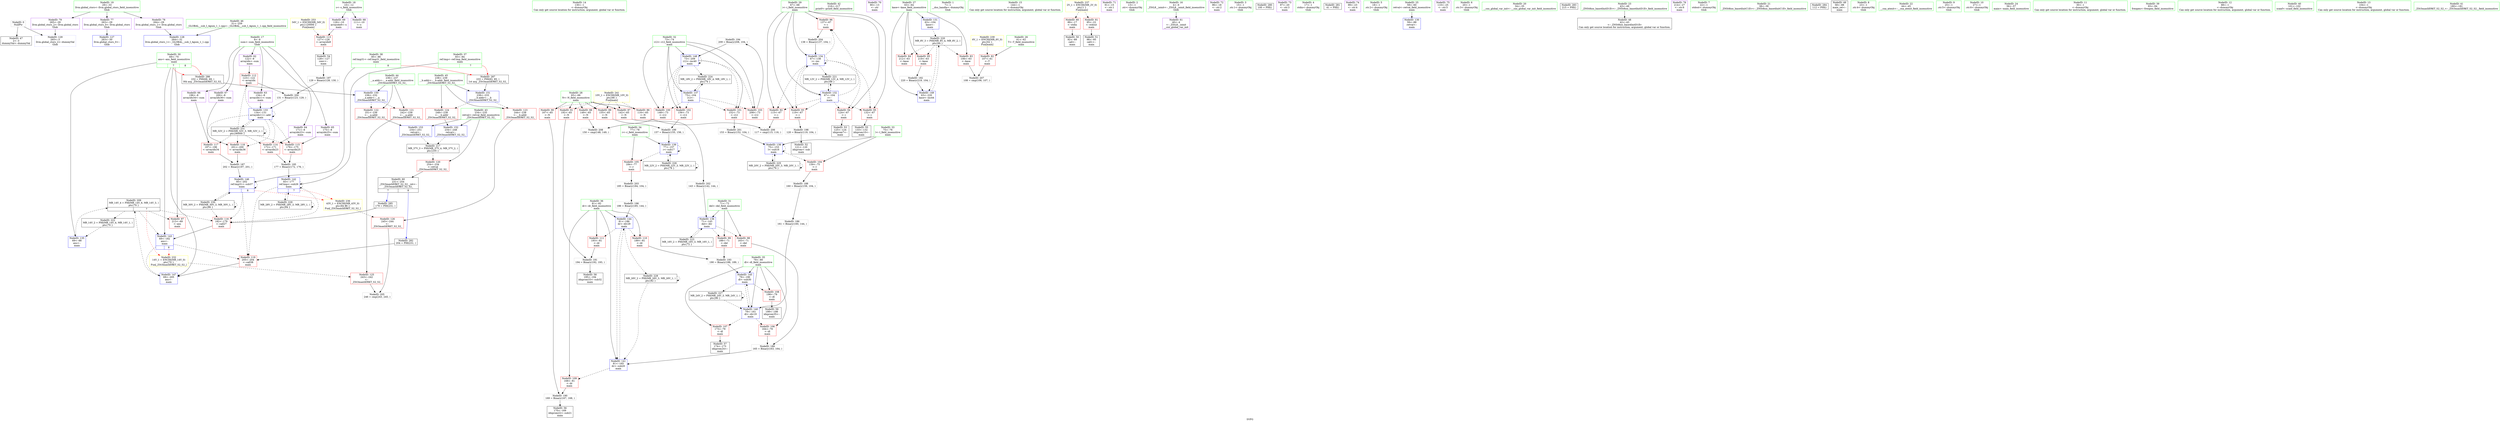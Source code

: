 digraph "SVFG" {
	label="SVFG";

	Node0x56330bc39430 [shape=record,color=grey,label="{NodeID: 0\nNullPtr}"];
	Node0x56330bc39430 -> Node0x56330bc559b0[style=solid];
	Node0x56330bc39430 -> Node0x56330bc5bdc0[style=solid];
	Node0x56330bc56390 [shape=record,color=red,label="{NodeID: 97\n213\<--69\n\<--ans\nmain\n}"];
	Node0x56330bc53dc0 [shape=record,color=green,label="{NodeID: 14\n130\<--1\n\<--dummyObj\nCan only get source location for instruction, argument, global var or function.}"];
	Node0x56330bc59650 [shape=record,color=grey,label="{NodeID: 194\n209 = Binary(208, 104, )\n}"];
	Node0x56330bc59650 -> Node0x56330bc5cd60[style=solid];
	Node0x56330bc55ed0 [shape=record,color=red,label="{NodeID: 111\n193\<--81\n\<--dr\nmain\n}"];
	Node0x56330bc55ed0 -> Node0x56330bc5f790[style=solid];
	Node0x56330bc54950 [shape=record,color=green,label="{NodeID: 28\n65\<--66\nN\<--N_field_insensitive\nmain\n}"];
	Node0x56330bc54950 -> Node0x56330bc58a70[style=solid];
	Node0x56330bc54950 -> Node0x56330bc58b40[style=solid];
	Node0x56330bc54950 -> Node0x56330bc58c10[style=solid];
	Node0x56330bc54950 -> Node0x56330bc58ce0[style=solid];
	Node0x56330bc54950 -> Node0x56330bc58db0[style=solid];
	Node0x56330bc54950 -> Node0x56330bc58e80[style=solid];
	Node0x56330bc62120 [shape=record,color=grey,label="{NodeID: 208\n150 = cmp(148, 149, )\n}"];
	Node0x56330bc5ba50 [shape=record,color=red,label="{NodeID: 125\n243\<--242\n\<--\n_ZSt3maxIiERKT_S2_S2_\n}"];
	Node0x56330bc5ba50 -> Node0x56330bc61ca0[style=solid];
	Node0x56330bc55540 [shape=record,color=green,label="{NodeID: 42\n216\<--217\nprintf\<--printf_field_insensitive\n}"];
	Node0x56330bc6d050 [shape=record,color=black,label="{NodeID: 222\nMR_14V_2 = PHI(MR_14V_4, MR_14V_1, )\npts\{70 \}\n}"];
	Node0x56330bc6d050 -> Node0x56330bc5c2d0[style=dashed];
	Node0x56330bc5c610 [shape=record,color=blue,label="{NodeID: 139\n77\<--157\nr\<--sub17\nmain\n}"];
	Node0x56330bc5c610 -> Node0x56330bc56a10[style=dashed];
	Node0x56330bc5c610 -> Node0x56330bc5c610[style=dashed];
	Node0x56330bc5c610 -> Node0x56330bc6e450[style=dashed];
	Node0x56330bc57180 [shape=record,color=black,label="{NodeID: 56\n170\<--169\nidxprom22\<--sub21\nmain\n}"];
	Node0x56330bc71820 [shape=record,color=yellow,style=double,label="{NodeID: 236\n43V_1 = ENCHI(MR_43V_0)\npts\{84 86 \}\nFun[_ZSt3maxIiERKT_S2_S2_]}"];
	Node0x56330bc71820 -> Node0x56330bc5bb20[style=dashed];
	Node0x56330bc5d170 [shape=record,color=blue,label="{NodeID: 153\n234\<--251\nretval\<--\n_ZSt3maxIiERKT_S2_S2_\n}"];
	Node0x56330bc5d170 -> Node0x56330bc6b750[style=dashed];
	Node0x56330bc57ce0 [shape=record,color=purple,label="{NodeID: 70\n90\<--13\n\<--.str\nmain\n}"];
	Node0x56330bc588d0 [shape=record,color=red,label="{NodeID: 84\n212\<--63\n\<--kase\nmain\n}"];
	Node0x56330bc526a0 [shape=record,color=green,label="{NodeID: 1\n7\<--1\n__dso_handle\<--dummyObj\nGlob }"];
	Node0x56330bc56460 [shape=record,color=red,label="{NodeID: 98\n163\<--71\n\<--del\nmain\n}"];
	Node0x56330bc56460 -> Node0x56330bc5f490[style=solid];
	Node0x56330bc53e90 [shape=record,color=green,label="{NodeID: 15\n144\<--1\n\<--dummyObj\nCan only get source location for instruction, argument, global var or function.}"];
	Node0x56330bc597d0 [shape=record,color=grey,label="{NodeID: 195\n177 = Binary(172, 176, )\n}"];
	Node0x56330bc597d0 -> Node0x56330bc5c880[style=solid];
	Node0x56330bc55fa0 [shape=record,color=red,label="{NodeID: 112\n123\<--122\n\<--arrayidx\nmain\n}"];
	Node0x56330bc55fa0 -> Node0x56330bc59f50[style=solid];
	Node0x56330bc54a20 [shape=record,color=green,label="{NodeID: 29\n67\<--68\ni\<--i_field_insensitive\nmain\n}"];
	Node0x56330bc54a20 -> Node0x56330bc58f50[style=solid];
	Node0x56330bc54a20 -> Node0x56330bc59020[style=solid];
	Node0x56330bc54a20 -> Node0x56330bc590f0[style=solid];
	Node0x56330bc54a20 -> Node0x56330bc591c0[style=solid];
	Node0x56330bc54a20 -> Node0x56330bc562c0[style=solid];
	Node0x56330bc54a20 -> Node0x56330bc5c060[style=solid];
	Node0x56330bc54a20 -> Node0x56330bc5c200[style=solid];
	Node0x56330bc68f50 [shape=record,color=black,label="{NodeID: 209\nMR_14V_4 = PHI(MR_14V_6, MR_14V_3, )\npts\{70 \}\n|{|<s4>7}}"];
	Node0x56330bc68f50 -> Node0x56330bc56390[style=dashed];
	Node0x56330bc68f50 -> Node0x56330bc5b340[style=dashed];
	Node0x56330bc68f50 -> Node0x56330bc5c950[style=dashed];
	Node0x56330bc68f50 -> Node0x56330bc6d050[style=dashed];
	Node0x56330bc68f50:s4 -> Node0x56330bc70250[style=dashed,color=red];
	Node0x56330bc5bb20 [shape=record,color=red,label="{NodeID: 126\n245\<--244\n\<--\n_ZSt3maxIiERKT_S2_S2_\n}"];
	Node0x56330bc5bb20 -> Node0x56330bc61ca0[style=solid];
	Node0x56330bc55640 [shape=record,color=green,label="{NodeID: 43\n234\<--235\nretval\<--retval_field_insensitive\n_ZSt3maxIiERKT_S2_S2_\n}"];
	Node0x56330bc55640 -> Node0x56330bc5b640[style=solid];
	Node0x56330bc55640 -> Node0x56330bc5d0a0[style=solid];
	Node0x56330bc55640 -> Node0x56330bc5d170[style=solid];
	Node0x56330bc6d550 [shape=record,color=black,label="{NodeID: 223\nMR_16V_2 = PHI(MR_16V_3, MR_16V_1, )\npts\{72 \}\n}"];
	Node0x56330bc6d550 -> Node0x56330bc5c3a0[style=dashed];
	Node0x56330bc5c6e0 [shape=record,color=blue,label="{NodeID: 140\n79\<--161\ndl\<--div19\nmain\n}"];
	Node0x56330bc5c6e0 -> Node0x56330bc55ac0[style=dashed];
	Node0x56330bc5c6e0 -> Node0x56330bc55b90[style=dashed];
	Node0x56330bc5c6e0 -> Node0x56330bc5caf0[style=dashed];
	Node0x56330bc57250 [shape=record,color=black,label="{NodeID: 57\n174\<--173\nidxprom24\<--\nmain\n}"];
	Node0x56330bc71900 [shape=record,color=yellow,style=double,label="{NodeID: 237\n2V_1 = ENCHI(MR_2V_0)\npts\{1 \}\nFun[main]}"];
	Node0x56330bc71900 -> Node0x56330bc58590[style=dashed];
	Node0x56330bc71900 -> Node0x56330bc58660[style=dashed];
	Node0x56330bc57db0 [shape=record,color=purple,label="{NodeID: 71\n91\<--15\n\<--.str.1\nmain\n}"];
	Node0x56330bc589a0 [shape=record,color=red,label="{NodeID: 85\n219\<--63\n\<--kase\nmain\n}"];
	Node0x56330bc589a0 -> Node0x56330bc59350[style=solid];
	Node0x56330bc39680 [shape=record,color=green,label="{NodeID: 2\n13\<--1\n.str\<--dummyObj\nGlob }"];
	Node0x56330bc56530 [shape=record,color=red,label="{NodeID: 99\n188\<--71\n\<--del\nmain\n}"];
	Node0x56330bc56530 -> Node0x56330bc594d0[style=solid];
	Node0x56330bc53f60 [shape=record,color=green,label="{NodeID: 16\n4\<--6\n_ZStL8__ioinit\<--_ZStL8__ioinit_field_insensitive\nGlob }"];
	Node0x56330bc53f60 -> Node0x56330bc57590[style=solid];
	Node0x56330bc59950 [shape=record,color=grey,label="{NodeID: 196\n186 = Binary(185, 144, )\n}"];
	Node0x56330bc59950 -> Node0x56330bc5ca20[style=solid];
	Node0x56330bc56070 [shape=record,color=red,label="{NodeID: 113\n127\<--126\n\<--arrayidx8\nmain\n}"];
	Node0x56330bc56070 -> Node0x56330bc56fe0[style=solid];
	Node0x56330bc54af0 [shape=record,color=green,label="{NodeID: 30\n69\<--70\nans\<--ans_field_insensitive\nmain\n|{|<s4>7|<s5>8}}"];
	Node0x56330bc54af0 -> Node0x56330bc56390[style=solid];
	Node0x56330bc54af0 -> Node0x56330bc5c2d0[style=solid];
	Node0x56330bc54af0 -> Node0x56330bc5c950[style=solid];
	Node0x56330bc54af0 -> Node0x56330bc5cc90[style=solid];
	Node0x56330bc54af0:s4 -> Node0x56330bc80a50[style=solid,color=red];
	Node0x56330bc54af0:s5 -> Node0x56330bc80a50[style=solid,color=red];
	Node0x56330bc5bbf0 [shape=record,color=blue,label="{NodeID: 127\n263\<--30\nllvm.global_ctors_0\<--\nGlob }"];
	Node0x56330bc55710 [shape=record,color=green,label="{NodeID: 44\n236\<--237\n__a.addr\<--__a.addr_field_insensitive\n_ZSt3maxIiERKT_S2_S2_\n}"];
	Node0x56330bc55710 -> Node0x56330bc5b710[style=solid];
	Node0x56330bc55710 -> Node0x56330bc5b7e0[style=solid];
	Node0x56330bc55710 -> Node0x56330bc5cf00[style=solid];
	Node0x56330bc6da50 [shape=record,color=black,label="{NodeID: 224\nMR_18V_2 = PHI(MR_18V_4, MR_18V_1, )\npts\{74 \}\n}"];
	Node0x56330bc6da50 -> Node0x56330bc5c470[style=dashed];
	Node0x56330bc5c7b0 [shape=record,color=blue,label="{NodeID: 141\n81\<--165\ndr\<--sub20\nmain\n}"];
	Node0x56330bc5c7b0 -> Node0x56330bc55d30[style=dashed];
	Node0x56330bc5c7b0 -> Node0x56330bc5ca20[style=dashed];
	Node0x56330bc57320 [shape=record,color=black,label="{NodeID: 58\n195\<--194\nidxprom33\<--sub32\nmain\n}"];
	Node0x56330bc57e80 [shape=record,color=purple,label="{NodeID: 72\n96\<--18\n\<--.str.2\nmain\n}"];
	Node0x56330bc58a70 [shape=record,color=red,label="{NodeID: 86\n116\<--65\n\<--N\nmain\n}"];
	Node0x56330bc58a70 -> Node0x56330bc61e20[style=solid];
	Node0x56330bc52f50 [shape=record,color=green,label="{NodeID: 3\n15\<--1\n.str.1\<--dummyObj\nGlob }"];
	Node0x56330bc56600 [shape=record,color=red,label="{NodeID: 100\n148\<--73\n\<--i12\nmain\n}"];
	Node0x56330bc56600 -> Node0x56330bc62120[style=solid];
	Node0x56330bc54030 [shape=record,color=green,label="{NodeID: 17\n8\<--9\nsum\<--sum_field_insensitive\nGlob }"];
	Node0x56330bc54030 -> Node0x56330bc57660[style=solid];
	Node0x56330bc54030 -> Node0x56330bc57730[style=solid];
	Node0x56330bc54030 -> Node0x56330bc57800[style=solid];
	Node0x56330bc54030 -> Node0x56330bc578d0[style=solid];
	Node0x56330bc54030 -> Node0x56330bc579a0[style=solid];
	Node0x56330bc54030 -> Node0x56330bc57a70[style=solid];
	Node0x56330b9e7510 [shape=record,color=black,label="{NodeID: 280\n100 = PHI()\n}"];
	Node0x56330bc59ad0 [shape=record,color=grey,label="{NodeID: 197\n129 = Binary(128, 130, )\n}"];
	Node0x56330bc59ad0 -> Node0x56330bc59f50[style=solid];
	Node0x56330bc56140 [shape=record,color=red,label="{NodeID: 114\n172\<--171\n\<--arrayidx23\nmain\n}"];
	Node0x56330bc56140 -> Node0x56330bc597d0[style=solid];
	Node0x56330bc54bc0 [shape=record,color=green,label="{NodeID: 31\n71\<--72\ndel\<--del_field_insensitive\nmain\n}"];
	Node0x56330bc54bc0 -> Node0x56330bc56460[style=solid];
	Node0x56330bc54bc0 -> Node0x56330bc56530[style=solid];
	Node0x56330bc54bc0 -> Node0x56330bc5c3a0[style=solid];
	Node0x56330bc5bcc0 [shape=record,color=blue,label="{NodeID: 128\n264\<--31\nllvm.global_ctors_1\<--_GLOBAL__sub_I_Aguin_1_1.cpp\nGlob }"];
	Node0x56330bc557e0 [shape=record,color=green,label="{NodeID: 45\n238\<--239\n__b.addr\<--__b.addr_field_insensitive\n_ZSt3maxIiERKT_S2_S2_\n}"];
	Node0x56330bc557e0 -> Node0x56330bc5b8b0[style=solid];
	Node0x56330bc557e0 -> Node0x56330bc5b980[style=solid];
	Node0x56330bc557e0 -> Node0x56330bc5cfd0[style=solid];
	Node0x56330bc6df50 [shape=record,color=black,label="{NodeID: 225\nMR_20V_2 = PHI(MR_20V_3, MR_20V_1, )\npts\{76 \}\n}"];
	Node0x56330bc6df50 -> Node0x56330bc5c540[style=dashed];
	Node0x56330bc6df50 -> Node0x56330bc6df50[style=dashed];
	Node0x56330bc5c880 [shape=record,color=blue,label="{NodeID: 142\n83\<--177\nref.tmp\<--sub26\nmain\n|{|<s4>7}}"];
	Node0x56330bc5c880 -> Node0x56330bc5b340[style=dashed];
	Node0x56330bc5c880 -> Node0x56330bc5b570[style=dashed];
	Node0x56330bc5c880 -> Node0x56330bc5c880[style=dashed];
	Node0x56330bc5c880 -> Node0x56330bc6f350[style=dashed];
	Node0x56330bc5c880:s4 -> Node0x56330bc71820[style=dashed,color=red];
	Node0x56330bc573f0 [shape=record,color=black,label="{NodeID: 59\n199\<--198\nidxprom35\<--\nmain\n}"];
	Node0x56330bc71af0 [shape=record,color=yellow,style=double,label="{NodeID: 239\n6V_1 = ENCHI(MR_6V_0)\npts\{62 \}\nFun[main]}"];
	Node0x56330bc71af0 -> Node0x56330bc58730[style=dashed];
	Node0x56330bc57f50 [shape=record,color=purple,label="{NodeID: 73\n97\<--20\n\<--.str.3\nmain\n}"];
	Node0x56330bc72730 [shape=record,color=yellow,style=double,label="{NodeID: 253\n34V_1 = ENCHI(MR_34V_0)\npts\{120000 \}\nFun[main]}"];
	Node0x56330bc72730 -> Node0x56330bc56070[style=dashed];
	Node0x56330bc58b40 [shape=record,color=red,label="{NodeID: 87\n142\<--65\n\<--N\nmain\n}"];
	Node0x56330bc58b40 -> Node0x56330bc61860[style=solid];
	Node0x56330bc52fe0 [shape=record,color=green,label="{NodeID: 4\n17\<--1\nstdin\<--dummyObj\nGlob }"];
	Node0x56330bc566d0 [shape=record,color=red,label="{NodeID: 101\n152\<--73\n\<--i12\nmain\n}"];
	Node0x56330bc566d0 -> Node0x56330bc5a0d0[style=solid];
	Node0x56330bc54100 [shape=record,color=green,label="{NodeID: 18\n10\<--12\ns\<--s_field_insensitive\nGlob }"];
	Node0x56330bc54100 -> Node0x56330bc57b40[style=solid];
	Node0x56330bc54100 -> Node0x56330bc57c10[style=solid];
	Node0x56330bc80460 [shape=record,color=black,label="{NodeID: 281\n41 = PHI()\n}"];
	Node0x56330bc59c50 [shape=record,color=grey,label="{NodeID: 198\n120 = Binary(119, 104, )\n}"];
	Node0x56330bc59c50 -> Node0x56330bc56e40[style=solid];
	Node0x56330bc5b2b0 [shape=record,color=red,label="{NodeID: 115\n176\<--175\n\<--arrayidx25\nmain\n}"];
	Node0x56330bc5b2b0 -> Node0x56330bc597d0[style=solid];
	Node0x56330bc54c90 [shape=record,color=green,label="{NodeID: 32\n73\<--74\ni12\<--i12_field_insensitive\nmain\n}"];
	Node0x56330bc54c90 -> Node0x56330bc56600[style=solid];
	Node0x56330bc54c90 -> Node0x56330bc566d0[style=solid];
	Node0x56330bc54c90 -> Node0x56330bc567a0[style=solid];
	Node0x56330bc54c90 -> Node0x56330bc56870[style=solid];
	Node0x56330bc54c90 -> Node0x56330bc5c470[style=solid];
	Node0x56330bc54c90 -> Node0x56330bc5cd60[style=solid];
	Node0x56330bc5bdc0 [shape=record,color=blue, style = dotted,label="{NodeID: 129\n265\<--3\nllvm.global_ctors_2\<--dummyVal\nGlob }"];
	Node0x56330bc558b0 [shape=record,color=green,label="{NodeID: 46\n31\<--259\n_GLOBAL__sub_I_Aguin_1_1.cpp\<--_GLOBAL__sub_I_Aguin_1_1.cpp_field_insensitive\n}"];
	Node0x56330bc558b0 -> Node0x56330bc5bcc0[style=solid];
	Node0x56330bc6e450 [shape=record,color=black,label="{NodeID: 226\nMR_22V_2 = PHI(MR_22V_3, MR_22V_1, )\npts\{78 \}\n}"];
	Node0x56330bc6e450 -> Node0x56330bc5c610[style=dashed];
	Node0x56330bc6e450 -> Node0x56330bc6e450[style=dashed];
	Node0x56330bc5c950 [shape=record,color=blue,label="{NodeID: 143\n69\<--182\nans\<--\nmain\n|{|<s2>8}}"];
	Node0x56330bc5c950 -> Node0x56330bc5b570[style=dashed];
	Node0x56330bc5c950 -> Node0x56330bc5cc90[style=dashed];
	Node0x56330bc5c950:s2 -> Node0x56330bc70250[style=dashed,color=red];
	Node0x56330bc574c0 [shape=record,color=black,label="{NodeID: 60\n231\<--254\n_ZSt3maxIiERKT_S2_S2__ret\<--\n_ZSt3maxIiERKT_S2_S2_\n|{<s0>7|<s1>8}}"];
	Node0x56330bc574c0:s0 -> Node0x56330bc808f0[style=solid,color=blue];
	Node0x56330bc574c0:s1 -> Node0x56330bc80560[style=solid,color=blue];
	Node0x56330bc58020 [shape=record,color=purple,label="{NodeID: 74\n99\<--23\n\<--.str.4\nmain\n}"];
	Node0x56330bc58c10 [shape=record,color=red,label="{NodeID: 88\n149\<--65\n\<--N\nmain\n}"];
	Node0x56330bc58c10 -> Node0x56330bc62120[style=solid];
	Node0x56330bc53070 [shape=record,color=green,label="{NodeID: 5\n18\<--1\n.str.2\<--dummyObj\nGlob }"];
	Node0x56330bc567a0 [shape=record,color=red,label="{NodeID: 102\n156\<--73\n\<--i12\nmain\n}"];
	Node0x56330bc567a0 -> Node0x56330bc59dd0[style=solid];
	Node0x56330bc541d0 [shape=record,color=green,label="{NodeID: 19\n29\<--33\nllvm.global_ctors\<--llvm.global_ctors_field_insensitive\nGlob }"];
	Node0x56330bc541d0 -> Node0x56330bc58290[style=solid];
	Node0x56330bc541d0 -> Node0x56330bc58390[style=solid];
	Node0x56330bc541d0 -> Node0x56330bc58490[style=solid];
	Node0x56330bc80560 [shape=record,color=black,label="{NodeID: 282\n204 = PHI(231, )\n}"];
	Node0x56330bc80560 -> Node0x56330bc5b570[style=solid];
	Node0x56330bc59dd0 [shape=record,color=grey,label="{NodeID: 199\n157 = Binary(155, 156, )\n}"];
	Node0x56330bc59dd0 -> Node0x56330bc5c610[style=solid];
	Node0x56330bc5b340 [shape=record,color=red,label="{NodeID: 116\n182\<--179\n\<--call27\nmain\n}"];
	Node0x56330bc5b340 -> Node0x56330bc5c950[style=solid];
	Node0x56330bc54d60 [shape=record,color=green,label="{NodeID: 33\n75\<--76\nl\<--l_field_insensitive\nmain\n}"];
	Node0x56330bc54d60 -> Node0x56330bc56940[style=solid];
	Node0x56330bc54d60 -> Node0x56330bc5c540[style=solid];
	Node0x56330bc5bec0 [shape=record,color=blue,label="{NodeID: 130\n59\<--88\nretval\<--\nmain\n}"];
	Node0x56330bc559b0 [shape=record,color=black,label="{NodeID: 47\n2\<--3\ndummyVal\<--dummyVal\n}"];
	Node0x56330bc6e950 [shape=record,color=black,label="{NodeID: 227\nMR_24V_2 = PHI(MR_24V_3, MR_24V_1, )\npts\{80 \}\n}"];
	Node0x56330bc6e950 -> Node0x56330bc5c6e0[style=dashed];
	Node0x56330bc6e950 -> Node0x56330bc6e950[style=dashed];
	Node0x56330bc5ca20 [shape=record,color=blue,label="{NodeID: 144\n81\<--186\ndr\<--div29\nmain\n}"];
	Node0x56330bc5ca20 -> Node0x56330bc55e00[style=dashed];
	Node0x56330bc5ca20 -> Node0x56330bc55ed0[style=dashed];
	Node0x56330bc5ca20 -> Node0x56330bc5c7b0[style=dashed];
	Node0x56330bc5ca20 -> Node0x56330bc6ee50[style=dashed];
	Node0x56330bc57590 [shape=record,color=purple,label="{NodeID: 61\n40\<--4\n\<--_ZStL8__ioinit\n__cxx_global_var_init\n}"];
	Node0x56330bc71cb0 [shape=record,color=yellow,style=double,label="{NodeID: 241\n10V_1 = ENCHI(MR_10V_0)\npts\{66 \}\nFun[main]}"];
	Node0x56330bc71cb0 -> Node0x56330bc58a70[style=dashed];
	Node0x56330bc71cb0 -> Node0x56330bc58b40[style=dashed];
	Node0x56330bc71cb0 -> Node0x56330bc58c10[style=dashed];
	Node0x56330bc71cb0 -> Node0x56330bc58ce0[style=dashed];
	Node0x56330bc71cb0 -> Node0x56330bc58db0[style=dashed];
	Node0x56330bc71cb0 -> Node0x56330bc58e80[style=dashed];
	Node0x56330bc580f0 [shape=record,color=purple,label="{NodeID: 75\n110\<--25\n\<--.str.5\nmain\n}"];
	Node0x56330bc58ce0 [shape=record,color=red,label="{NodeID: 89\n155\<--65\n\<--N\nmain\n}"];
	Node0x56330bc58ce0 -> Node0x56330bc59dd0[style=solid];
	Node0x56330bc53900 [shape=record,color=green,label="{NodeID: 6\n20\<--1\n.str.3\<--dummyObj\nGlob }"];
	Node0x56330bc5f010 [shape=record,color=grey,label="{NodeID: 186\n161 = Binary(160, 144, )\n}"];
	Node0x56330bc5f010 -> Node0x56330bc5c6e0[style=solid];
	Node0x56330bc56870 [shape=record,color=red,label="{NodeID: 103\n208\<--73\n\<--i12\nmain\n}"];
	Node0x56330bc56870 -> Node0x56330bc59650[style=solid];
	Node0x56330bc542a0 [shape=record,color=green,label="{NodeID: 20\n34\<--35\n__cxx_global_var_init\<--__cxx_global_var_init_field_insensitive\n}"];
	Node0x56330bc80750 [shape=record,color=black,label="{NodeID: 283\n215 = PHI()\n}"];
	Node0x56330bc59f50 [shape=record,color=grey,label="{NodeID: 200\n131 = Binary(123, 129, )\n}"];
	Node0x56330bc59f50 -> Node0x56330bc5c130[style=solid];
	Node0x56330bc5b3d0 [shape=record,color=red,label="{NodeID: 117\n197\<--196\n\<--arrayidx34\nmain\n}"];
	Node0x56330bc5b3d0 -> Node0x56330bc5f190[style=solid];
	Node0x56330bc54e30 [shape=record,color=green,label="{NodeID: 34\n77\<--78\nr\<--r_field_insensitive\nmain\n}"];
	Node0x56330bc54e30 -> Node0x56330bc56a10[style=solid];
	Node0x56330bc54e30 -> Node0x56330bc5c610[style=solid];
	Node0x56330bc5bf90 [shape=record,color=blue,label="{NodeID: 131\n63\<--104\nkase\<--\nmain\n}"];
	Node0x56330bc5bf90 -> Node0x56330bc6c650[style=dashed];
	Node0x56330bc56ad0 [shape=record,color=black,label="{NodeID: 48\n42\<--43\n\<--_ZNSt8ios_base4InitD1Ev\nCan only get source location for instruction, argument, global var or function.}"];
	Node0x56330bc6ee50 [shape=record,color=black,label="{NodeID: 228\nMR_26V_2 = PHI(MR_26V_3, MR_26V_1, )\npts\{82 \}\n}"];
	Node0x56330bc6ee50 -> Node0x56330bc5c7b0[style=dashed];
	Node0x56330bc6ee50 -> Node0x56330bc6ee50[style=dashed];
	Node0x56330bc5caf0 [shape=record,color=blue,label="{NodeID: 145\n79\<--190\ndl\<--sub30\nmain\n}"];
	Node0x56330bc5caf0 -> Node0x56330bc55c60[style=dashed];
	Node0x56330bc5caf0 -> Node0x56330bc5c6e0[style=dashed];
	Node0x56330bc5caf0 -> Node0x56330bc6e950[style=dashed];
	Node0x56330bc57660 [shape=record,color=purple,label="{NodeID: 62\n122\<--8\narrayidx\<--sum\nmain\n}"];
	Node0x56330bc57660 -> Node0x56330bc55fa0[style=solid];
	Node0x56330bc581c0 [shape=record,color=purple,label="{NodeID: 76\n214\<--27\n\<--.str.6\nmain\n}"];
	Node0x56330bc58db0 [shape=record,color=red,label="{NodeID: 90\n167\<--65\n\<--N\nmain\n}"];
	Node0x56330bc58db0 -> Node0x56330bc5f610[style=solid];
	Node0x56330bc53990 [shape=record,color=green,label="{NodeID: 7\n22\<--1\nstdout\<--dummyObj\nGlob }"];
	Node0x56330bc5f190 [shape=record,color=grey,label="{NodeID: 187\n202 = Binary(197, 201, )\n}"];
	Node0x56330bc5f190 -> Node0x56330bc5cbc0[style=solid];
	Node0x56330bc56940 [shape=record,color=red,label="{NodeID: 104\n159\<--75\n\<--l\nmain\n}"];
	Node0x56330bc56940 -> Node0x56330bc5f310[style=solid];
	Node0x56330bc54370 [shape=record,color=green,label="{NodeID: 21\n38\<--39\n_ZNSt8ios_base4InitC1Ev\<--_ZNSt8ios_base4InitC1Ev_field_insensitive\n}"];
	Node0x56330bc80820 [shape=record,color=black,label="{NodeID: 284\n112 = PHI()\n}"];
	Node0x56330bc5a0d0 [shape=record,color=grey,label="{NodeID: 201\n153 = Binary(152, 104, )\n}"];
	Node0x56330bc5a0d0 -> Node0x56330bc5c540[style=solid];
	Node0x56330bc5b4a0 [shape=record,color=red,label="{NodeID: 118\n201\<--200\n\<--arrayidx36\nmain\n}"];
	Node0x56330bc5b4a0 -> Node0x56330bc5f190[style=solid];
	Node0x56330bc54f00 [shape=record,color=green,label="{NodeID: 35\n79\<--80\ndl\<--dl_field_insensitive\nmain\n}"];
	Node0x56330bc54f00 -> Node0x56330bc55ac0[style=solid];
	Node0x56330bc54f00 -> Node0x56330bc55b90[style=solid];
	Node0x56330bc54f00 -> Node0x56330bc55c60[style=solid];
	Node0x56330bc54f00 -> Node0x56330bc5c6e0[style=solid];
	Node0x56330bc54f00 -> Node0x56330bc5caf0[style=solid];
	Node0x56330bc5c060 [shape=record,color=blue,label="{NodeID: 132\n67\<--104\ni\<--\nmain\n}"];
	Node0x56330bc5c060 -> Node0x56330bc58f50[style=dashed];
	Node0x56330bc5c060 -> Node0x56330bc59020[style=dashed];
	Node0x56330bc5c060 -> Node0x56330bc590f0[style=dashed];
	Node0x56330bc5c060 -> Node0x56330bc591c0[style=dashed];
	Node0x56330bc5c060 -> Node0x56330bc562c0[style=dashed];
	Node0x56330bc5c060 -> Node0x56330bc5c200[style=dashed];
	Node0x56330bc5c060 -> Node0x56330bc6cb50[style=dashed];
	Node0x56330bc56bd0 [shape=record,color=black,label="{NodeID: 49\n58\<--88\nmain_ret\<--\nmain\n}"];
	Node0x56330bc6f350 [shape=record,color=black,label="{NodeID: 229\nMR_28V_2 = PHI(MR_28V_3, MR_28V_1, )\npts\{84 \}\n}"];
	Node0x56330bc6f350 -> Node0x56330bc5c880[style=dashed];
	Node0x56330bc6f350 -> Node0x56330bc6f350[style=dashed];
	Node0x56330bc5cbc0 [shape=record,color=blue,label="{NodeID: 146\n85\<--202\nref.tmp31\<--sub37\nmain\n|{|<s4>8}}"];
	Node0x56330bc5cbc0 -> Node0x56330bc5b340[style=dashed];
	Node0x56330bc5cbc0 -> Node0x56330bc5b570[style=dashed];
	Node0x56330bc5cbc0 -> Node0x56330bc5cbc0[style=dashed];
	Node0x56330bc5cbc0 -> Node0x56330bc6f850[style=dashed];
	Node0x56330bc5cbc0:s4 -> Node0x56330bc71820[style=dashed,color=red];
	Node0x56330bc57730 [shape=record,color=purple,label="{NodeID: 63\n134\<--8\narrayidx11\<--sum\nmain\n}"];
	Node0x56330bc57730 -> Node0x56330bc5c130[style=solid];
	Node0x56330bc58290 [shape=record,color=purple,label="{NodeID: 77\n263\<--29\nllvm.global_ctors_0\<--llvm.global_ctors\nGlob }"];
	Node0x56330bc58290 -> Node0x56330bc5bbf0[style=solid];
	Node0x56330bc58e80 [shape=record,color=red,label="{NodeID: 91\n192\<--65\n\<--N\nmain\n}"];
	Node0x56330bc58e80 -> Node0x56330bc5f790[style=solid];
	Node0x56330bc53a20 [shape=record,color=green,label="{NodeID: 8\n23\<--1\n.str.4\<--dummyObj\nGlob }"];
	Node0x56330bc5f310 [shape=record,color=grey,label="{NodeID: 188\n160 = Binary(159, 104, )\n}"];
	Node0x56330bc5f310 -> Node0x56330bc5f010[style=solid];
	Node0x56330bc56a10 [shape=record,color=red,label="{NodeID: 105\n184\<--77\n\<--r\nmain\n}"];
	Node0x56330bc56a10 -> Node0x56330bc619a0[style=solid];
	Node0x56330bc54440 [shape=record,color=green,label="{NodeID: 22\n44\<--45\n__cxa_atexit\<--__cxa_atexit_field_insensitive\n}"];
	Node0x56330bc808f0 [shape=record,color=black,label="{NodeID: 285\n179 = PHI(231, )\n}"];
	Node0x56330bc808f0 -> Node0x56330bc5b340[style=solid];
	Node0x56330bc61860 [shape=record,color=grey,label="{NodeID: 202\n143 = Binary(142, 144, )\n}"];
	Node0x56330bc61860 -> Node0x56330bc5c3a0[style=solid];
	Node0x56330bc5b570 [shape=record,color=red,label="{NodeID: 119\n205\<--204\n\<--call38\nmain\n}"];
	Node0x56330bc5b570 -> Node0x56330bc5cc90[style=solid];
	Node0x56330bc54fd0 [shape=record,color=green,label="{NodeID: 36\n81\<--82\ndr\<--dr_field_insensitive\nmain\n}"];
	Node0x56330bc54fd0 -> Node0x56330bc55d30[style=solid];
	Node0x56330bc54fd0 -> Node0x56330bc55e00[style=solid];
	Node0x56330bc54fd0 -> Node0x56330bc55ed0[style=solid];
	Node0x56330bc54fd0 -> Node0x56330bc5c7b0[style=solid];
	Node0x56330bc54fd0 -> Node0x56330bc5ca20[style=solid];
	Node0x56330bc5c130 [shape=record,color=blue,label="{NodeID: 133\n134\<--131\narrayidx11\<--add\nmain\n}"];
	Node0x56330bc5c130 -> Node0x56330bc55fa0[style=dashed];
	Node0x56330bc5c130 -> Node0x56330bc56140[style=dashed];
	Node0x56330bc5c130 -> Node0x56330bc5b2b0[style=dashed];
	Node0x56330bc5c130 -> Node0x56330bc5b3d0[style=dashed];
	Node0x56330bc5c130 -> Node0x56330bc5b4a0[style=dashed];
	Node0x56330bc5c130 -> Node0x56330bc5c130[style=dashed];
	Node0x56330bc5c130 -> Node0x56330bc6fd50[style=dashed];
	Node0x56330bc56ca0 [shape=record,color=black,label="{NodeID: 50\n92\<--89\ncall\<--\nmain\n}"];
	Node0x56330bc6f850 [shape=record,color=black,label="{NodeID: 230\nMR_30V_2 = PHI(MR_30V_3, MR_30V_1, )\npts\{86 \}\n}"];
	Node0x56330bc6f850 -> Node0x56330bc5b340[style=dashed];
	Node0x56330bc6f850 -> Node0x56330bc5cbc0[style=dashed];
	Node0x56330bc6f850 -> Node0x56330bc6f850[style=dashed];
	Node0x56330bc5cc90 [shape=record,color=blue,label="{NodeID: 147\n69\<--205\nans\<--\nmain\n}"];
	Node0x56330bc5cc90 -> Node0x56330bc68f50[style=dashed];
	Node0x56330bc57800 [shape=record,color=purple,label="{NodeID: 64\n171\<--8\narrayidx23\<--sum\nmain\n}"];
	Node0x56330bc57800 -> Node0x56330bc56140[style=solid];
	Node0x56330bc58390 [shape=record,color=purple,label="{NodeID: 78\n264\<--29\nllvm.global_ctors_1\<--llvm.global_ctors\nGlob }"];
	Node0x56330bc58390 -> Node0x56330bc5bcc0[style=solid];
	Node0x56330bc58f50 [shape=record,color=red,label="{NodeID: 92\n115\<--67\n\<--i\nmain\n}"];
	Node0x56330bc58f50 -> Node0x56330bc61e20[style=solid];
	Node0x56330bc53ab0 [shape=record,color=green,label="{NodeID: 9\n25\<--1\n.str.5\<--dummyObj\nGlob }"];
	Node0x56330bc5f490 [shape=record,color=grey,label="{NodeID: 189\n165 = Binary(163, 164, )\n}"];
	Node0x56330bc5f490 -> Node0x56330bc5c7b0[style=solid];
	Node0x56330bc55ac0 [shape=record,color=red,label="{NodeID: 106\n164\<--79\n\<--dl\nmain\n}"];
	Node0x56330bc55ac0 -> Node0x56330bc5f490[style=solid];
	Node0x56330bc54510 [shape=record,color=green,label="{NodeID: 23\n43\<--49\n_ZNSt8ios_base4InitD1Ev\<--_ZNSt8ios_base4InitD1Ev_field_insensitive\n}"];
	Node0x56330bc54510 -> Node0x56330bc56ad0[style=solid];
	Node0x56330bc80a50 [shape=record,color=black,label="{NodeID: 286\n232 = PHI(69, 69, )\n0th arg _ZSt3maxIiERKT_S2_S2_ }"];
	Node0x56330bc80a50 -> Node0x56330bc5cf00[style=solid];
	Node0x56330bc619a0 [shape=record,color=grey,label="{NodeID: 203\n185 = Binary(184, 104, )\n}"];
	Node0x56330bc619a0 -> Node0x56330bc59950[style=solid];
	Node0x56330bc5b640 [shape=record,color=red,label="{NodeID: 120\n254\<--234\n\<--retval\n_ZSt3maxIiERKT_S2_S2_\n}"];
	Node0x56330bc5b640 -> Node0x56330bc574c0[style=solid];
	Node0x56330bc550a0 [shape=record,color=green,label="{NodeID: 37\n83\<--84\nref.tmp\<--ref.tmp_field_insensitive\nmain\n|{|<s1>7}}"];
	Node0x56330bc550a0 -> Node0x56330bc5c880[style=solid];
	Node0x56330bc550a0:s1 -> Node0x56330bc80c60[style=solid,color=red];
	Node0x56330bc6b750 [shape=record,color=black,label="{NodeID: 217\nMR_37V_3 = PHI(MR_37V_4, MR_37V_2, )\npts\{235 \}\n}"];
	Node0x56330bc6b750 -> Node0x56330bc5b640[style=dashed];
	Node0x56330bc5c200 [shape=record,color=blue,label="{NodeID: 134\n67\<--138\ni\<--inc\nmain\n}"];
	Node0x56330bc5c200 -> Node0x56330bc58f50[style=dashed];
	Node0x56330bc5c200 -> Node0x56330bc59020[style=dashed];
	Node0x56330bc5c200 -> Node0x56330bc590f0[style=dashed];
	Node0x56330bc5c200 -> Node0x56330bc591c0[style=dashed];
	Node0x56330bc5c200 -> Node0x56330bc562c0[style=dashed];
	Node0x56330bc5c200 -> Node0x56330bc5c200[style=dashed];
	Node0x56330bc5c200 -> Node0x56330bc6cb50[style=dashed];
	Node0x56330bc56d70 [shape=record,color=black,label="{NodeID: 51\n98\<--95\ncall1\<--\nmain\n}"];
	Node0x56330bc6fd50 [shape=record,color=black,label="{NodeID: 231\nMR_32V_2 = PHI(MR_32V_3, MR_32V_1, )\npts\{90000 \}\n}"];
	Node0x56330bc6fd50 -> Node0x56330bc55fa0[style=dashed];
	Node0x56330bc6fd50 -> Node0x56330bc56140[style=dashed];
	Node0x56330bc6fd50 -> Node0x56330bc5b2b0[style=dashed];
	Node0x56330bc6fd50 -> Node0x56330bc5b3d0[style=dashed];
	Node0x56330bc6fd50 -> Node0x56330bc5b4a0[style=dashed];
	Node0x56330bc6fd50 -> Node0x56330bc5c130[style=dashed];
	Node0x56330bc6fd50 -> Node0x56330bc6fd50[style=dashed];
	Node0x56330bc5cd60 [shape=record,color=blue,label="{NodeID: 148\n73\<--209\ni12\<--inc40\nmain\n}"];
	Node0x56330bc5cd60 -> Node0x56330bc56600[style=dashed];
	Node0x56330bc5cd60 -> Node0x56330bc566d0[style=dashed];
	Node0x56330bc5cd60 -> Node0x56330bc567a0[style=dashed];
	Node0x56330bc5cd60 -> Node0x56330bc56870[style=dashed];
	Node0x56330bc5cd60 -> Node0x56330bc5cd60[style=dashed];
	Node0x56330bc5cd60 -> Node0x56330bc6da50[style=dashed];
	Node0x56330bc578d0 [shape=record,color=purple,label="{NodeID: 65\n175\<--8\narrayidx25\<--sum\nmain\n}"];
	Node0x56330bc578d0 -> Node0x56330bc5b2b0[style=solid];
	Node0x56330bc58490 [shape=record,color=purple,label="{NodeID: 79\n265\<--29\nllvm.global_ctors_2\<--llvm.global_ctors\nGlob }"];
	Node0x56330bc58490 -> Node0x56330bc5bdc0[style=solid];
	Node0x56330bc59020 [shape=record,color=red,label="{NodeID: 93\n119\<--67\n\<--i\nmain\n}"];
	Node0x56330bc59020 -> Node0x56330bc59c50[style=solid];
	Node0x56330bc53b40 [shape=record,color=green,label="{NodeID: 10\n27\<--1\n.str.6\<--dummyObj\nGlob }"];
	Node0x56330bc5f610 [shape=record,color=grey,label="{NodeID: 190\n169 = Binary(167, 168, )\n}"];
	Node0x56330bc5f610 -> Node0x56330bc57180[style=solid];
	Node0x56330bc55b90 [shape=record,color=red,label="{NodeID: 107\n173\<--79\n\<--dl\nmain\n}"];
	Node0x56330bc55b90 -> Node0x56330bc57250[style=solid];
	Node0x56330bc545e0 [shape=record,color=green,label="{NodeID: 24\n56\<--57\nmain\<--main_field_insensitive\n}"];
	Node0x56330bc80c60 [shape=record,color=black,label="{NodeID: 287\n233 = PHI(83, 85, )\n1st arg _ZSt3maxIiERKT_S2_S2_ }"];
	Node0x56330bc80c60 -> Node0x56330bc5cfd0[style=solid];
	Node0x56330bc61b20 [shape=record,color=grey,label="{NodeID: 204\n138 = Binary(137, 104, )\n}"];
	Node0x56330bc61b20 -> Node0x56330bc5c200[style=solid];
	Node0x56330bc5b710 [shape=record,color=red,label="{NodeID: 121\n242\<--236\n\<--__a.addr\n_ZSt3maxIiERKT_S2_S2_\n}"];
	Node0x56330bc5b710 -> Node0x56330bc5ba50[style=solid];
	Node0x56330bc55170 [shape=record,color=green,label="{NodeID: 38\n85\<--86\nref.tmp31\<--ref.tmp31_field_insensitive\nmain\n|{|<s1>8}}"];
	Node0x56330bc55170 -> Node0x56330bc5cbc0[style=solid];
	Node0x56330bc55170:s1 -> Node0x56330bc80c60[style=solid,color=red];
	Node0x56330bc5c2d0 [shape=record,color=blue,label="{NodeID: 135\n69\<--88\nans\<--\nmain\n}"];
	Node0x56330bc5c2d0 -> Node0x56330bc68f50[style=dashed];
	Node0x56330bc56e40 [shape=record,color=black,label="{NodeID: 52\n121\<--120\nidxprom\<--sub\nmain\n}"];
	Node0x56330bc70250 [shape=record,color=yellow,style=double,label="{NodeID: 232\n14V_1 = ENCHI(MR_14V_0)\npts\{70 \}\nFun[_ZSt3maxIiERKT_S2_S2_]}"];
	Node0x56330bc70250 -> Node0x56330bc5ba50[style=dashed];
	Node0x56330bc5ce30 [shape=record,color=blue,label="{NodeID: 149\n63\<--220\nkase\<--inc44\nmain\n}"];
	Node0x56330bc5ce30 -> Node0x56330bc6c650[style=dashed];
	Node0x56330bc579a0 [shape=record,color=purple,label="{NodeID: 66\n196\<--8\narrayidx34\<--sum\nmain\n}"];
	Node0x56330bc579a0 -> Node0x56330bc5b3d0[style=solid];
	Node0x56330bc58590 [shape=record,color=red,label="{NodeID: 80\n89\<--17\n\<--stdin\nmain\n}"];
	Node0x56330bc58590 -> Node0x56330bc56ca0[style=solid];
	Node0x56330bc590f0 [shape=record,color=red,label="{NodeID: 94\n124\<--67\n\<--i\nmain\n}"];
	Node0x56330bc590f0 -> Node0x56330bc56f10[style=solid];
	Node0x56330bc53bd0 [shape=record,color=green,label="{NodeID: 11\n30\<--1\n\<--dummyObj\nCan only get source location for instruction, argument, global var or function.}"];
	Node0x56330bc5f790 [shape=record,color=grey,label="{NodeID: 191\n194 = Binary(192, 193, )\n}"];
	Node0x56330bc5f790 -> Node0x56330bc57320[style=solid];
	Node0x56330bc55c60 [shape=record,color=red,label="{NodeID: 108\n198\<--79\n\<--dl\nmain\n}"];
	Node0x56330bc55c60 -> Node0x56330bc573f0[style=solid];
	Node0x56330bc546e0 [shape=record,color=green,label="{NodeID: 25\n59\<--60\nretval\<--retval_field_insensitive\nmain\n}"];
	Node0x56330bc546e0 -> Node0x56330bc5bec0[style=solid];
	Node0x56330bc61ca0 [shape=record,color=grey,label="{NodeID: 205\n246 = cmp(243, 245, )\n}"];
	Node0x56330bc5b7e0 [shape=record,color=red,label="{NodeID: 122\n251\<--236\n\<--__a.addr\n_ZSt3maxIiERKT_S2_S2_\n}"];
	Node0x56330bc5b7e0 -> Node0x56330bc5d170[style=solid];
	Node0x56330bc55240 [shape=record,color=green,label="{NodeID: 39\n93\<--94\nfreopen\<--freopen_field_insensitive\n}"];
	Node0x56330bc5c3a0 [shape=record,color=blue,label="{NodeID: 136\n71\<--143\ndel\<--div\nmain\n}"];
	Node0x56330bc5c3a0 -> Node0x56330bc56460[style=dashed];
	Node0x56330bc5c3a0 -> Node0x56330bc56530[style=dashed];
	Node0x56330bc5c3a0 -> Node0x56330bc6d550[style=dashed];
	Node0x56330bc56f10 [shape=record,color=black,label="{NodeID: 53\n125\<--124\nidxprom7\<--\nmain\n}"];
	Node0x56330bc5cf00 [shape=record,color=blue,label="{NodeID: 150\n236\<--232\n__a.addr\<--__a\n_ZSt3maxIiERKT_S2_S2_\n}"];
	Node0x56330bc5cf00 -> Node0x56330bc5b710[style=dashed];
	Node0x56330bc5cf00 -> Node0x56330bc5b7e0[style=dashed];
	Node0x56330bc57a70 [shape=record,color=purple,label="{NodeID: 67\n200\<--8\narrayidx36\<--sum\nmain\n}"];
	Node0x56330bc57a70 -> Node0x56330bc5b4a0[style=solid];
	Node0x56330bc58660 [shape=record,color=red,label="{NodeID: 81\n95\<--22\n\<--stdout\nmain\n}"];
	Node0x56330bc58660 -> Node0x56330bc56d70[style=solid];
	Node0x56330bc591c0 [shape=record,color=red,label="{NodeID: 95\n132\<--67\n\<--i\nmain\n}"];
	Node0x56330bc591c0 -> Node0x56330bc570b0[style=solid];
	Node0x56330bc53c60 [shape=record,color=green,label="{NodeID: 12\n88\<--1\n\<--dummyObj\nCan only get source location for instruction, argument, global var or function.}"];
	Node0x56330bc59350 [shape=record,color=grey,label="{NodeID: 192\n220 = Binary(219, 104, )\n}"];
	Node0x56330bc59350 -> Node0x56330bc5ce30[style=solid];
	Node0x56330bc55d30 [shape=record,color=red,label="{NodeID: 109\n168\<--81\n\<--dr\nmain\n}"];
	Node0x56330bc55d30 -> Node0x56330bc5f610[style=solid];
	Node0x56330bc547b0 [shape=record,color=green,label="{NodeID: 26\n61\<--62\nT\<--T_field_insensitive\nmain\n}"];
	Node0x56330bc547b0 -> Node0x56330bc58730[style=solid];
	Node0x56330bc61e20 [shape=record,color=grey,label="{NodeID: 206\n117 = cmp(115, 116, )\n}"];
	Node0x56330bc5b8b0 [shape=record,color=red,label="{NodeID: 123\n244\<--238\n\<--__b.addr\n_ZSt3maxIiERKT_S2_S2_\n}"];
	Node0x56330bc5b8b0 -> Node0x56330bc5bb20[style=solid];
	Node0x56330bc55340 [shape=record,color=green,label="{NodeID: 40\n101\<--102\nscanf\<--scanf_field_insensitive\n}"];
	Node0x56330bc6c650 [shape=record,color=black,label="{NodeID: 220\nMR_8V_3 = PHI(MR_8V_4, MR_8V_2, )\npts\{64 \}\n}"];
	Node0x56330bc6c650 -> Node0x56330bc58800[style=dashed];
	Node0x56330bc6c650 -> Node0x56330bc588d0[style=dashed];
	Node0x56330bc6c650 -> Node0x56330bc589a0[style=dashed];
	Node0x56330bc6c650 -> Node0x56330bc5ce30[style=dashed];
	Node0x56330bc5c470 [shape=record,color=blue,label="{NodeID: 137\n73\<--104\ni12\<--\nmain\n}"];
	Node0x56330bc5c470 -> Node0x56330bc56600[style=dashed];
	Node0x56330bc5c470 -> Node0x56330bc566d0[style=dashed];
	Node0x56330bc5c470 -> Node0x56330bc567a0[style=dashed];
	Node0x56330bc5c470 -> Node0x56330bc56870[style=dashed];
	Node0x56330bc5c470 -> Node0x56330bc5cd60[style=dashed];
	Node0x56330bc5c470 -> Node0x56330bc6da50[style=dashed];
	Node0x56330bc56fe0 [shape=record,color=black,label="{NodeID: 54\n128\<--127\nconv\<--\nmain\n}"];
	Node0x56330bc56fe0 -> Node0x56330bc59ad0[style=solid];
	Node0x56330bc5cfd0 [shape=record,color=blue,label="{NodeID: 151\n238\<--233\n__b.addr\<--__b\n_ZSt3maxIiERKT_S2_S2_\n}"];
	Node0x56330bc5cfd0 -> Node0x56330bc5b8b0[style=dashed];
	Node0x56330bc5cfd0 -> Node0x56330bc5b980[style=dashed];
	Node0x56330bc57b40 [shape=record,color=purple,label="{NodeID: 68\n111\<--10\n\<--s\nmain\n}"];
	Node0x56330bc58730 [shape=record,color=red,label="{NodeID: 82\n107\<--61\n\<--T\nmain\n}"];
	Node0x56330bc58730 -> Node0x56330bc61fa0[style=solid];
	Node0x56330bc562c0 [shape=record,color=red,label="{NodeID: 96\n137\<--67\n\<--i\nmain\n}"];
	Node0x56330bc562c0 -> Node0x56330bc61b20[style=solid];
	Node0x56330bc53cf0 [shape=record,color=green,label="{NodeID: 13\n104\<--1\n\<--dummyObj\nCan only get source location for instruction, argument, global var or function.}"];
	Node0x56330bc594d0 [shape=record,color=grey,label="{NodeID: 193\n190 = Binary(188, 189, )\n}"];
	Node0x56330bc594d0 -> Node0x56330bc5caf0[style=solid];
	Node0x56330bc55e00 [shape=record,color=red,label="{NodeID: 110\n189\<--81\n\<--dr\nmain\n}"];
	Node0x56330bc55e00 -> Node0x56330bc594d0[style=solid];
	Node0x56330bc54880 [shape=record,color=green,label="{NodeID: 27\n63\<--64\nkase\<--kase_field_insensitive\nmain\n}"];
	Node0x56330bc54880 -> Node0x56330bc58800[style=solid];
	Node0x56330bc54880 -> Node0x56330bc588d0[style=solid];
	Node0x56330bc54880 -> Node0x56330bc589a0[style=solid];
	Node0x56330bc54880 -> Node0x56330bc5bf90[style=solid];
	Node0x56330bc54880 -> Node0x56330bc5ce30[style=solid];
	Node0x56330bc61fa0 [shape=record,color=grey,label="{NodeID: 207\n108 = cmp(106, 107, )\n}"];
	Node0x56330bc5b980 [shape=record,color=red,label="{NodeID: 124\n248\<--238\n\<--__b.addr\n_ZSt3maxIiERKT_S2_S2_\n}"];
	Node0x56330bc5b980 -> Node0x56330bc5d0a0[style=solid];
	Node0x56330bc55440 [shape=record,color=green,label="{NodeID: 41\n180\<--181\n_ZSt3maxIiERKT_S2_S2_\<--_ZSt3maxIiERKT_S2_S2__field_insensitive\n}"];
	Node0x56330bc6cb50 [shape=record,color=black,label="{NodeID: 221\nMR_12V_2 = PHI(MR_12V_4, MR_12V_1, )\npts\{68 \}\n}"];
	Node0x56330bc6cb50 -> Node0x56330bc5c060[style=dashed];
	Node0x56330bc5c540 [shape=record,color=blue,label="{NodeID: 138\n75\<--153\nl\<--sub16\nmain\n}"];
	Node0x56330bc5c540 -> Node0x56330bc56940[style=dashed];
	Node0x56330bc5c540 -> Node0x56330bc5c540[style=dashed];
	Node0x56330bc5c540 -> Node0x56330bc6df50[style=dashed];
	Node0x56330bc570b0 [shape=record,color=black,label="{NodeID: 55\n133\<--132\nidxprom10\<--\nmain\n}"];
	Node0x56330bc5d0a0 [shape=record,color=blue,label="{NodeID: 152\n234\<--248\nretval\<--\n_ZSt3maxIiERKT_S2_S2_\n}"];
	Node0x56330bc5d0a0 -> Node0x56330bc6b750[style=dashed];
	Node0x56330bc57c10 [shape=record,color=purple,label="{NodeID: 69\n126\<--10\narrayidx8\<--s\nmain\n}"];
	Node0x56330bc57c10 -> Node0x56330bc56070[style=solid];
	Node0x56330bc58800 [shape=record,color=red,label="{NodeID: 83\n106\<--63\n\<--kase\nmain\n}"];
	Node0x56330bc58800 -> Node0x56330bc61fa0[style=solid];
}
